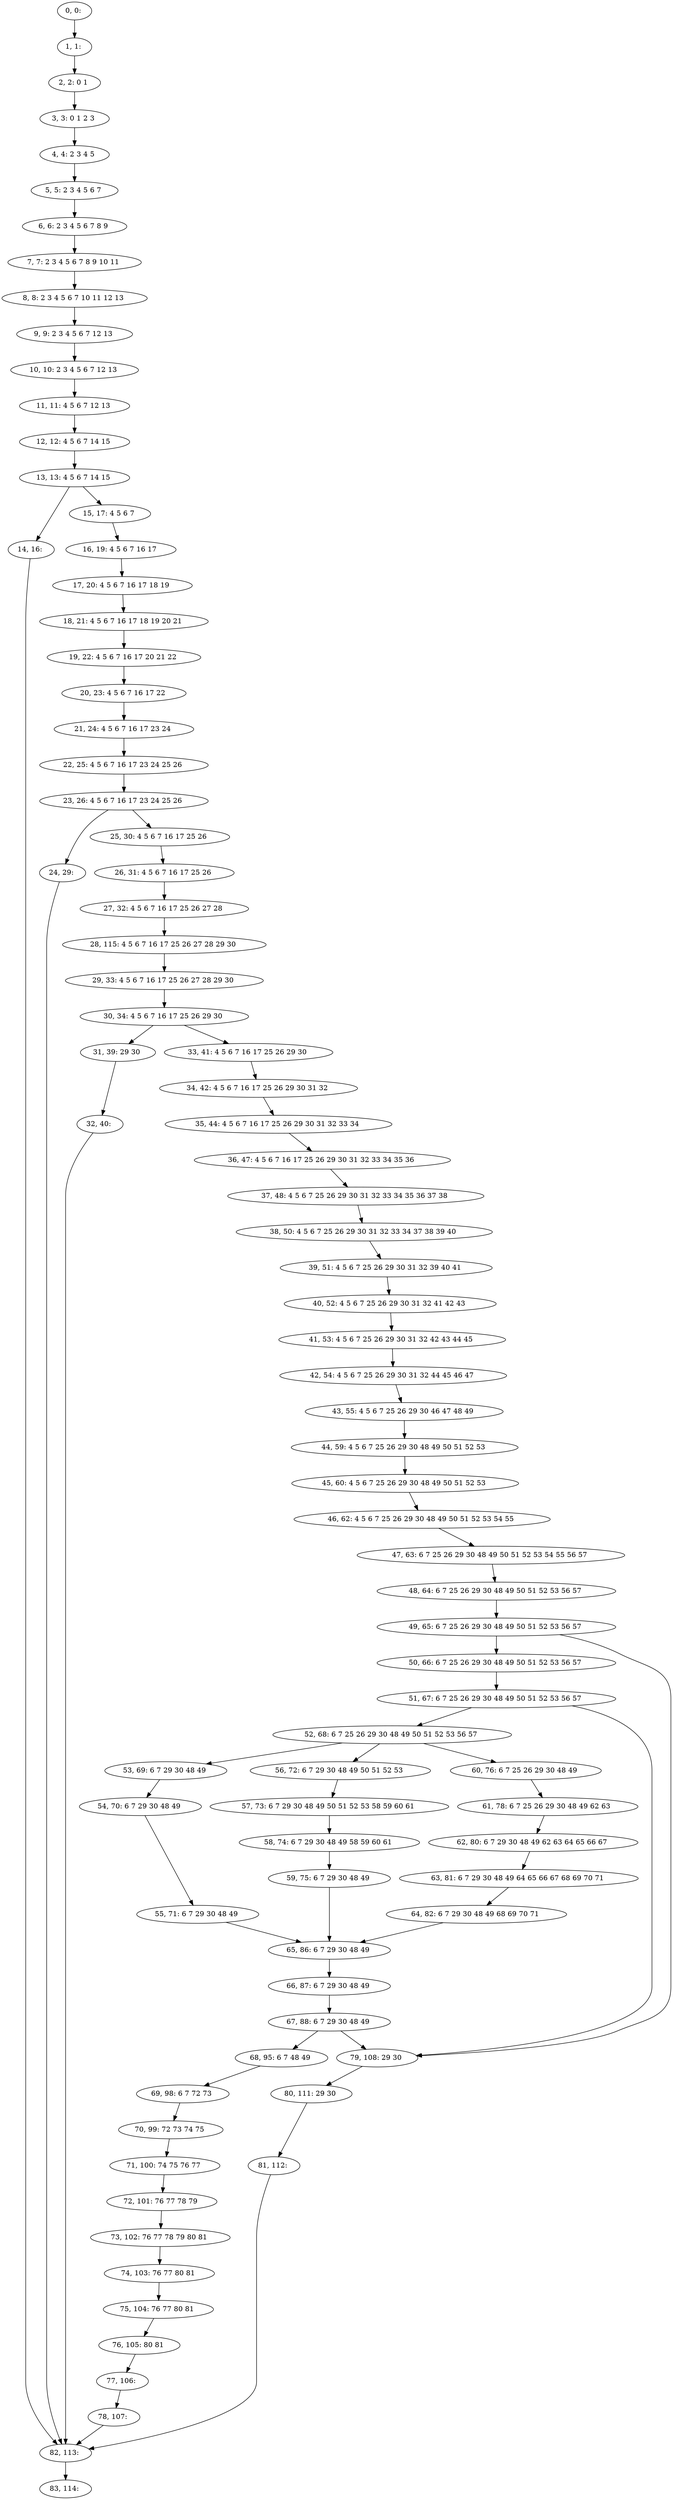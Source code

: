 digraph G {
0[label="0, 0: "];
1[label="1, 1: "];
2[label="2, 2: 0 1 "];
3[label="3, 3: 0 1 2 3 "];
4[label="4, 4: 2 3 4 5 "];
5[label="5, 5: 2 3 4 5 6 7 "];
6[label="6, 6: 2 3 4 5 6 7 8 9 "];
7[label="7, 7: 2 3 4 5 6 7 8 9 10 11 "];
8[label="8, 8: 2 3 4 5 6 7 10 11 12 13 "];
9[label="9, 9: 2 3 4 5 6 7 12 13 "];
10[label="10, 10: 2 3 4 5 6 7 12 13 "];
11[label="11, 11: 4 5 6 7 12 13 "];
12[label="12, 12: 4 5 6 7 14 15 "];
13[label="13, 13: 4 5 6 7 14 15 "];
14[label="14, 16: "];
15[label="15, 17: 4 5 6 7 "];
16[label="16, 19: 4 5 6 7 16 17 "];
17[label="17, 20: 4 5 6 7 16 17 18 19 "];
18[label="18, 21: 4 5 6 7 16 17 18 19 20 21 "];
19[label="19, 22: 4 5 6 7 16 17 20 21 22 "];
20[label="20, 23: 4 5 6 7 16 17 22 "];
21[label="21, 24: 4 5 6 7 16 17 23 24 "];
22[label="22, 25: 4 5 6 7 16 17 23 24 25 26 "];
23[label="23, 26: 4 5 6 7 16 17 23 24 25 26 "];
24[label="24, 29: "];
25[label="25, 30: 4 5 6 7 16 17 25 26 "];
26[label="26, 31: 4 5 6 7 16 17 25 26 "];
27[label="27, 32: 4 5 6 7 16 17 25 26 27 28 "];
28[label="28, 115: 4 5 6 7 16 17 25 26 27 28 29 30 "];
29[label="29, 33: 4 5 6 7 16 17 25 26 27 28 29 30 "];
30[label="30, 34: 4 5 6 7 16 17 25 26 29 30 "];
31[label="31, 39: 29 30 "];
32[label="32, 40: "];
33[label="33, 41: 4 5 6 7 16 17 25 26 29 30 "];
34[label="34, 42: 4 5 6 7 16 17 25 26 29 30 31 32 "];
35[label="35, 44: 4 5 6 7 16 17 25 26 29 30 31 32 33 34 "];
36[label="36, 47: 4 5 6 7 16 17 25 26 29 30 31 32 33 34 35 36 "];
37[label="37, 48: 4 5 6 7 25 26 29 30 31 32 33 34 35 36 37 38 "];
38[label="38, 50: 4 5 6 7 25 26 29 30 31 32 33 34 37 38 39 40 "];
39[label="39, 51: 4 5 6 7 25 26 29 30 31 32 39 40 41 "];
40[label="40, 52: 4 5 6 7 25 26 29 30 31 32 41 42 43 "];
41[label="41, 53: 4 5 6 7 25 26 29 30 31 32 42 43 44 45 "];
42[label="42, 54: 4 5 6 7 25 26 29 30 31 32 44 45 46 47 "];
43[label="43, 55: 4 5 6 7 25 26 29 30 46 47 48 49 "];
44[label="44, 59: 4 5 6 7 25 26 29 30 48 49 50 51 52 53 "];
45[label="45, 60: 4 5 6 7 25 26 29 30 48 49 50 51 52 53 "];
46[label="46, 62: 4 5 6 7 25 26 29 30 48 49 50 51 52 53 54 55 "];
47[label="47, 63: 6 7 25 26 29 30 48 49 50 51 52 53 54 55 56 57 "];
48[label="48, 64: 6 7 25 26 29 30 48 49 50 51 52 53 56 57 "];
49[label="49, 65: 6 7 25 26 29 30 48 49 50 51 52 53 56 57 "];
50[label="50, 66: 6 7 25 26 29 30 48 49 50 51 52 53 56 57 "];
51[label="51, 67: 6 7 25 26 29 30 48 49 50 51 52 53 56 57 "];
52[label="52, 68: 6 7 25 26 29 30 48 49 50 51 52 53 56 57 "];
53[label="53, 69: 6 7 29 30 48 49 "];
54[label="54, 70: 6 7 29 30 48 49 "];
55[label="55, 71: 6 7 29 30 48 49 "];
56[label="56, 72: 6 7 29 30 48 49 50 51 52 53 "];
57[label="57, 73: 6 7 29 30 48 49 50 51 52 53 58 59 60 61 "];
58[label="58, 74: 6 7 29 30 48 49 58 59 60 61 "];
59[label="59, 75: 6 7 29 30 48 49 "];
60[label="60, 76: 6 7 25 26 29 30 48 49 "];
61[label="61, 78: 6 7 25 26 29 30 48 49 62 63 "];
62[label="62, 80: 6 7 29 30 48 49 62 63 64 65 66 67 "];
63[label="63, 81: 6 7 29 30 48 49 64 65 66 67 68 69 70 71 "];
64[label="64, 82: 6 7 29 30 48 49 68 69 70 71 "];
65[label="65, 86: 6 7 29 30 48 49 "];
66[label="66, 87: 6 7 29 30 48 49 "];
67[label="67, 88: 6 7 29 30 48 49 "];
68[label="68, 95: 6 7 48 49 "];
69[label="69, 98: 6 7 72 73 "];
70[label="70, 99: 72 73 74 75 "];
71[label="71, 100: 74 75 76 77 "];
72[label="72, 101: 76 77 78 79 "];
73[label="73, 102: 76 77 78 79 80 81 "];
74[label="74, 103: 76 77 80 81 "];
75[label="75, 104: 76 77 80 81 "];
76[label="76, 105: 80 81 "];
77[label="77, 106: "];
78[label="78, 107: "];
79[label="79, 108: 29 30 "];
80[label="80, 111: 29 30 "];
81[label="81, 112: "];
82[label="82, 113: "];
83[label="83, 114: "];
0->1 ;
1->2 ;
2->3 ;
3->4 ;
4->5 ;
5->6 ;
6->7 ;
7->8 ;
8->9 ;
9->10 ;
10->11 ;
11->12 ;
12->13 ;
13->14 ;
13->15 ;
14->82 ;
15->16 ;
16->17 ;
17->18 ;
18->19 ;
19->20 ;
20->21 ;
21->22 ;
22->23 ;
23->24 ;
23->25 ;
24->82 ;
25->26 ;
26->27 ;
27->28 ;
28->29 ;
29->30 ;
30->31 ;
30->33 ;
31->32 ;
32->82 ;
33->34 ;
34->35 ;
35->36 ;
36->37 ;
37->38 ;
38->39 ;
39->40 ;
40->41 ;
41->42 ;
42->43 ;
43->44 ;
44->45 ;
45->46 ;
46->47 ;
47->48 ;
48->49 ;
49->50 ;
49->79 ;
50->51 ;
51->52 ;
51->79 ;
52->53 ;
52->56 ;
52->60 ;
53->54 ;
54->55 ;
55->65 ;
56->57 ;
57->58 ;
58->59 ;
59->65 ;
60->61 ;
61->62 ;
62->63 ;
63->64 ;
64->65 ;
65->66 ;
66->67 ;
67->68 ;
67->79 ;
68->69 ;
69->70 ;
70->71 ;
71->72 ;
72->73 ;
73->74 ;
74->75 ;
75->76 ;
76->77 ;
77->78 ;
78->82 ;
79->80 ;
80->81 ;
81->82 ;
82->83 ;
}
